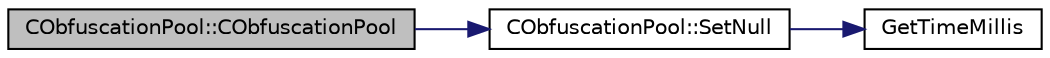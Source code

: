 digraph "CObfuscationPool::CObfuscationPool"
{
  edge [fontname="Helvetica",fontsize="10",labelfontname="Helvetica",labelfontsize="10"];
  node [fontname="Helvetica",fontsize="10",shape=record];
  rankdir="LR";
  Node0 [label="CObfuscationPool::CObfuscationPool",height=0.2,width=0.4,color="black", fillcolor="grey75", style="filled", fontcolor="black"];
  Node0 -> Node1 [color="midnightblue",fontsize="10",style="solid",fontname="Helvetica"];
  Node1 [label="CObfuscationPool::SetNull",height=0.2,width=0.4,color="black", fillcolor="white", style="filled",URL="$class_c_obfuscation_pool.html#a4c0977ba94ace56440b595c7f2ac2e42"];
  Node1 -> Node2 [color="midnightblue",fontsize="10",style="solid",fontname="Helvetica"];
  Node2 [label="GetTimeMillis",height=0.2,width=0.4,color="black", fillcolor="white", style="filled",URL="$utiltime_8cpp.html#a139d0fe6387b9e230a9b8bb12d9b43b9"];
}
